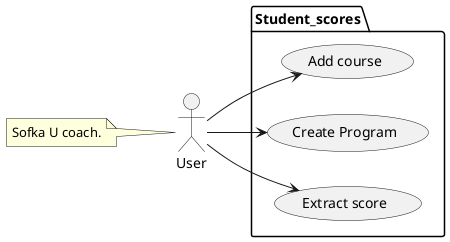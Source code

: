 @startuml
'https://plantuml.com/use-case-diagram

left to right direction
actor User as user
note left of user : Sofka U coach.


package Student_scores{
usecase "Add course" as UseCase1
usecase "Create Program" as UseCase2
usecase "Extract score" as UseCase3

}


user --> UseCase1
user --> UseCase2
user --> UseCase3
@enduml